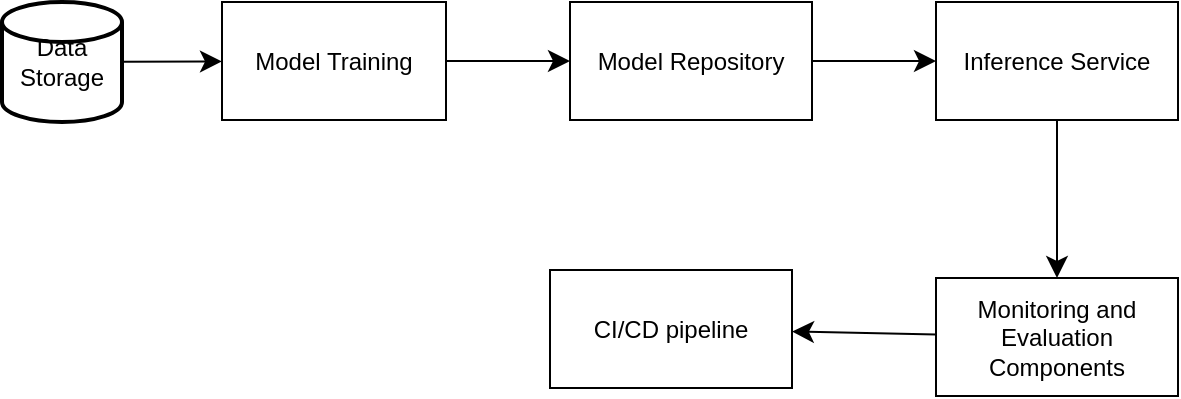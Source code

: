 <mxfile version="24.0.1" type="github">
  <diagram name="第 1 页" id="mpfpU_pUy3bu4RIgaBWe">
    <mxGraphModel dx="614" dy="670" grid="0" gridSize="10" guides="1" tooltips="1" connect="1" arrows="1" fold="1" page="0" pageScale="1" pageWidth="827" pageHeight="1169" math="0" shadow="0">
      <root>
        <mxCell id="0" />
        <mxCell id="1" parent="0" />
        <mxCell id="jZPYL-I3miz6CmmET9-g-3" value="" style="edgeStyle=none;curved=1;rounded=0;orthogonalLoop=1;jettySize=auto;html=1;fontSize=12;startSize=8;endSize=8;" edge="1" parent="1" source="jZPYL-I3miz6CmmET9-g-1" target="jZPYL-I3miz6CmmET9-g-2">
          <mxGeometry relative="1" as="geometry" />
        </mxCell>
        <mxCell id="jZPYL-I3miz6CmmET9-g-1" value="Data Storage" style="strokeWidth=2;html=1;shape=mxgraph.flowchart.database;whiteSpace=wrap;" vertex="1" parent="1">
          <mxGeometry x="67" y="140" width="60" height="60" as="geometry" />
        </mxCell>
        <mxCell id="jZPYL-I3miz6CmmET9-g-5" value="" style="edgeStyle=none;curved=1;rounded=0;orthogonalLoop=1;jettySize=auto;html=1;fontSize=12;startSize=8;endSize=8;" edge="1" parent="1" source="jZPYL-I3miz6CmmET9-g-2" target="jZPYL-I3miz6CmmET9-g-4">
          <mxGeometry relative="1" as="geometry" />
        </mxCell>
        <mxCell id="jZPYL-I3miz6CmmET9-g-2" value="Model Training" style="rounded=0;whiteSpace=wrap;html=1;" vertex="1" parent="1">
          <mxGeometry x="177" y="140" width="112" height="59" as="geometry" />
        </mxCell>
        <mxCell id="jZPYL-I3miz6CmmET9-g-9" value="" style="edgeStyle=none;curved=1;rounded=0;orthogonalLoop=1;jettySize=auto;html=1;fontSize=12;startSize=8;endSize=8;" edge="1" parent="1" source="jZPYL-I3miz6CmmET9-g-4" target="jZPYL-I3miz6CmmET9-g-8">
          <mxGeometry relative="1" as="geometry" />
        </mxCell>
        <mxCell id="jZPYL-I3miz6CmmET9-g-4" value="Model Repository" style="rounded=0;whiteSpace=wrap;html=1;" vertex="1" parent="1">
          <mxGeometry x="351" y="140" width="121" height="59" as="geometry" />
        </mxCell>
        <mxCell id="jZPYL-I3miz6CmmET9-g-11" value="" style="edgeStyle=none;curved=1;rounded=0;orthogonalLoop=1;jettySize=auto;html=1;fontSize=12;startSize=8;endSize=8;" edge="1" parent="1" source="jZPYL-I3miz6CmmET9-g-8" target="jZPYL-I3miz6CmmET9-g-10">
          <mxGeometry relative="1" as="geometry" />
        </mxCell>
        <mxCell id="jZPYL-I3miz6CmmET9-g-8" value="Inference Service" style="rounded=0;whiteSpace=wrap;html=1;" vertex="1" parent="1">
          <mxGeometry x="534" y="140" width="121" height="59" as="geometry" />
        </mxCell>
        <mxCell id="jZPYL-I3miz6CmmET9-g-13" value="" style="edgeStyle=none;curved=1;rounded=0;orthogonalLoop=1;jettySize=auto;html=1;fontSize=12;startSize=8;endSize=8;" edge="1" parent="1" source="jZPYL-I3miz6CmmET9-g-10" target="jZPYL-I3miz6CmmET9-g-12">
          <mxGeometry relative="1" as="geometry" />
        </mxCell>
        <mxCell id="jZPYL-I3miz6CmmET9-g-10" value="Monitoring and Evaluation Components" style="rounded=0;whiteSpace=wrap;html=1;" vertex="1" parent="1">
          <mxGeometry x="534" y="278" width="121" height="59" as="geometry" />
        </mxCell>
        <mxCell id="jZPYL-I3miz6CmmET9-g-12" value="CI/CD pipeline" style="rounded=0;whiteSpace=wrap;html=1;" vertex="1" parent="1">
          <mxGeometry x="341" y="274" width="121" height="59" as="geometry" />
        </mxCell>
      </root>
    </mxGraphModel>
  </diagram>
</mxfile>
